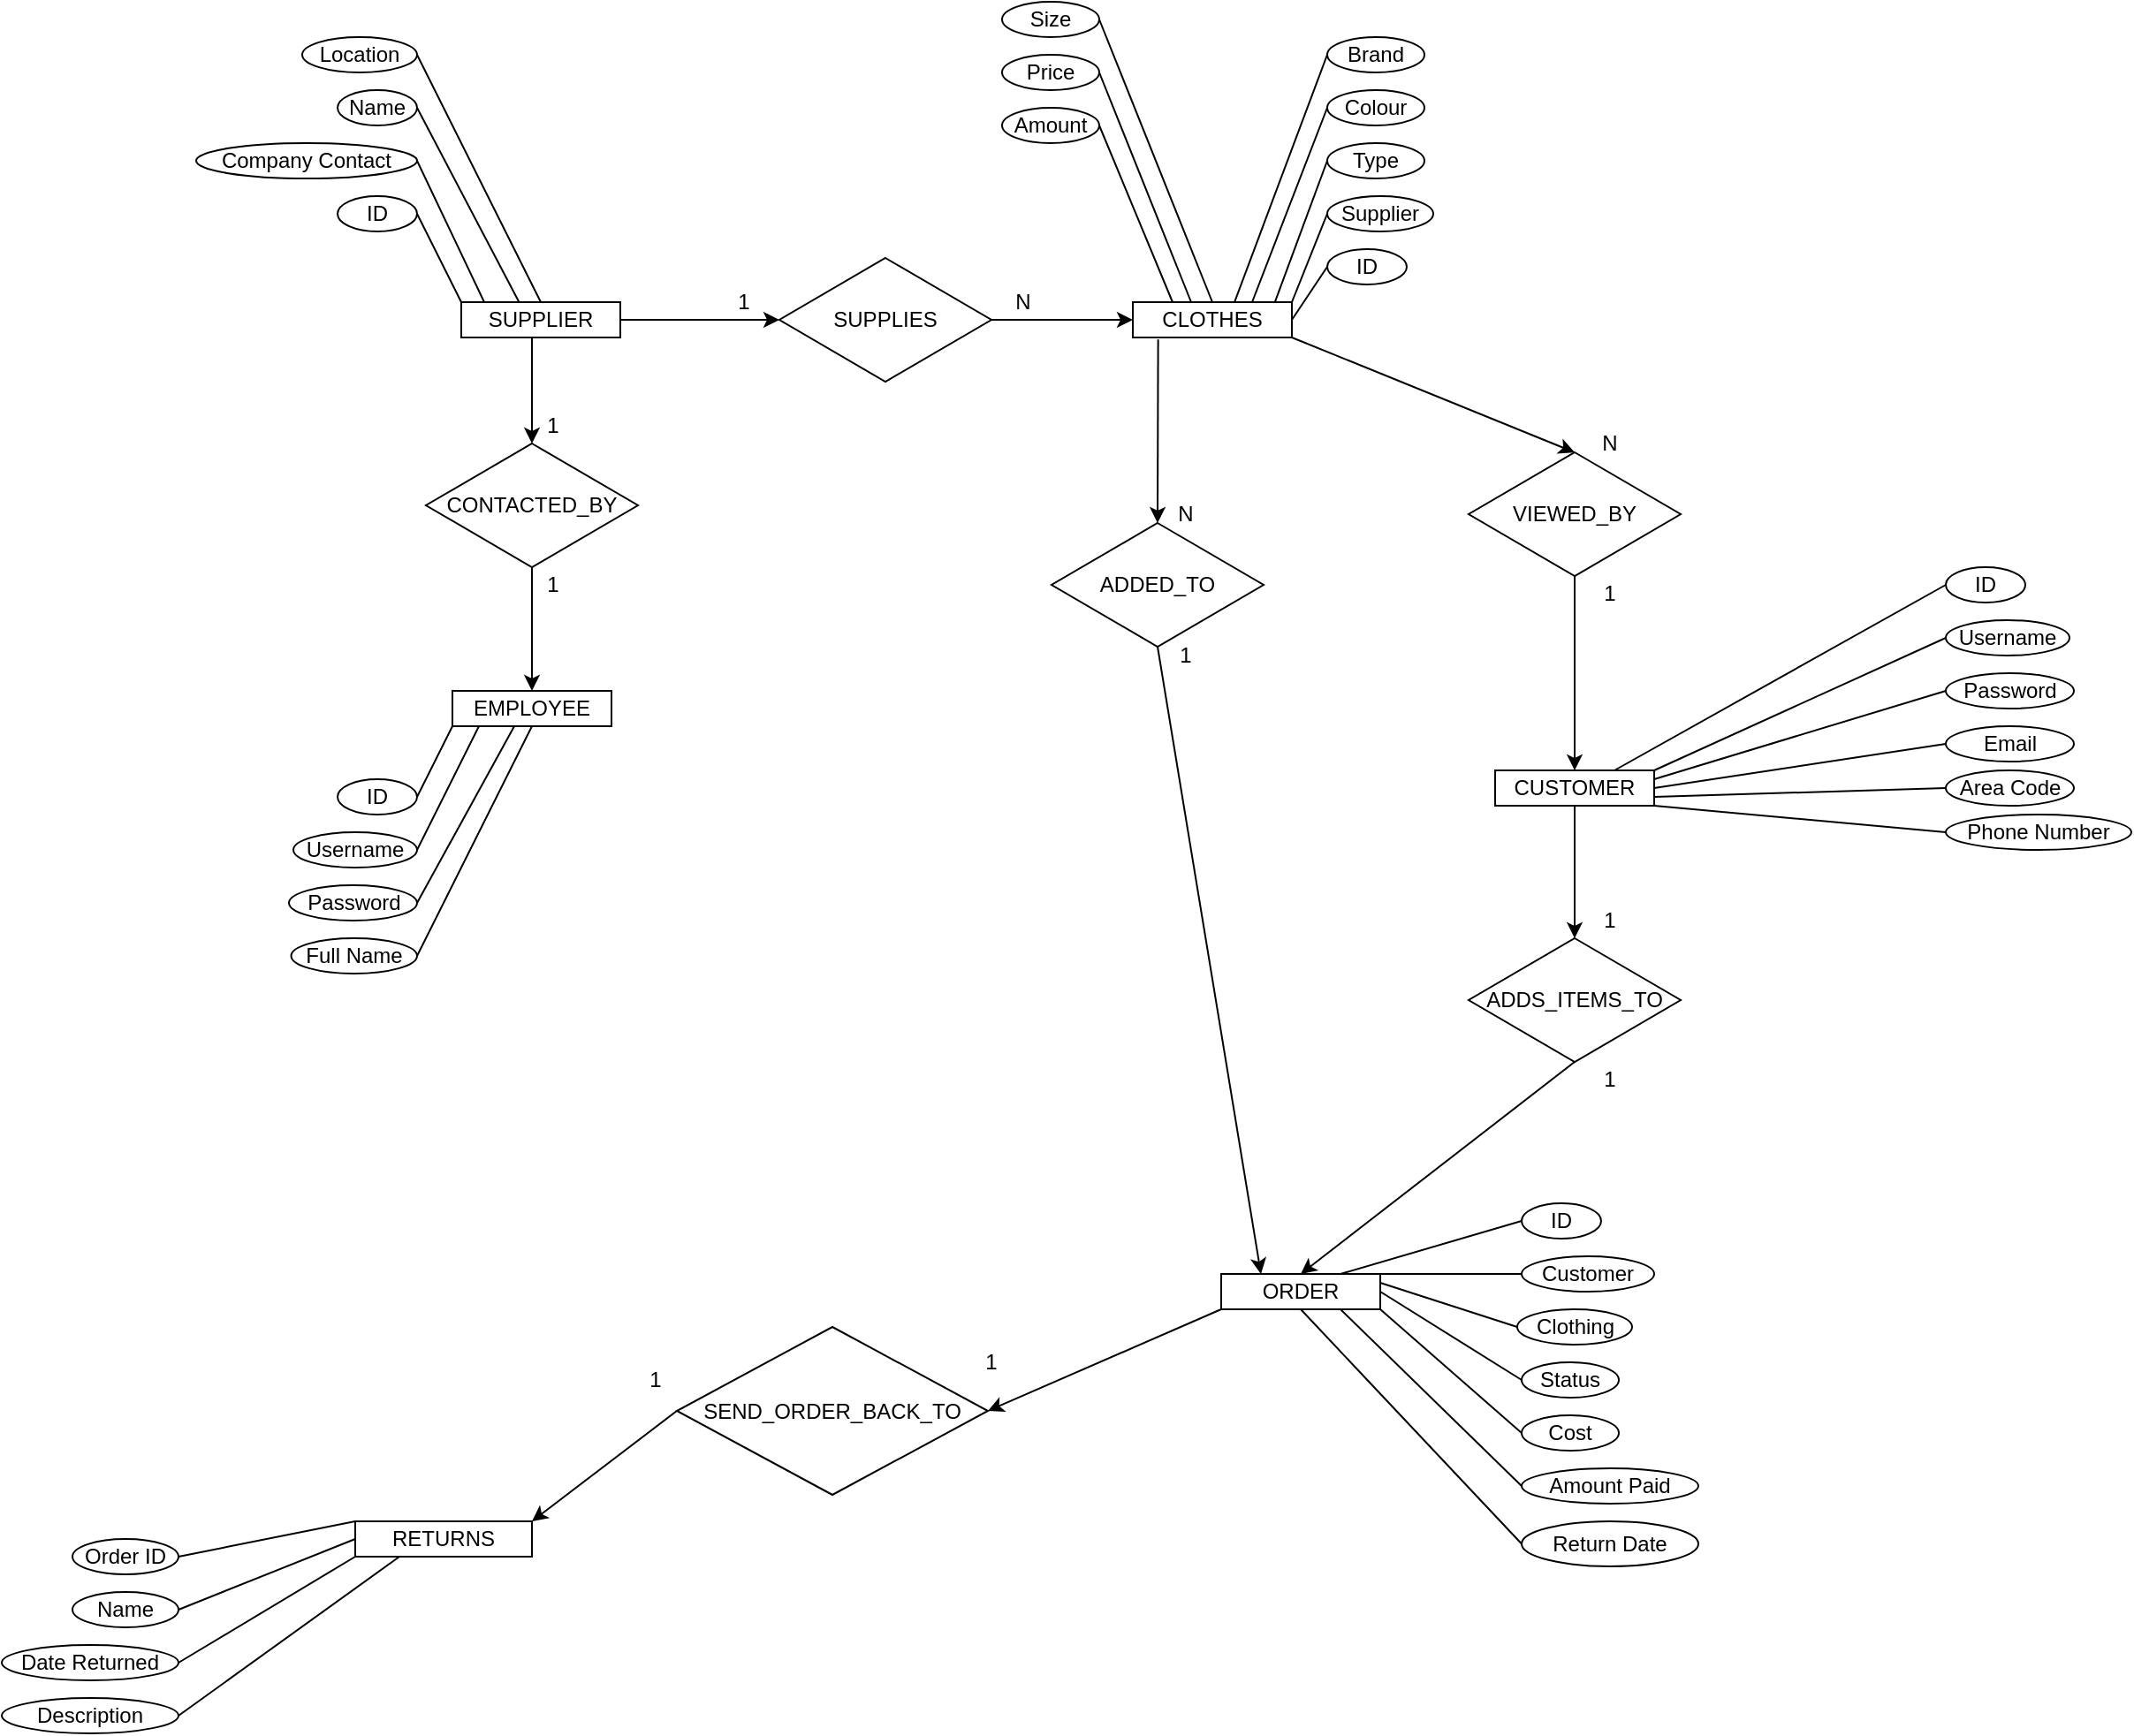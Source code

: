 <mxfile version="14.4.3" type="device"><diagram id="-iYd_mh0M1YZAxOvUS-S" name="Page-1"><mxGraphModel dx="2557" dy="2181" grid="1" gridSize="10" guides="1" tooltips="1" connect="1" arrows="1" fold="1" page="1" pageScale="1" pageWidth="827" pageHeight="1169" math="0" shadow="0"><root><mxCell id="0"/><mxCell id="1" parent="0"/><mxCell id="6qy9V_EAO_yQbu2aulHG-1" value="EMPLOYEE" style="rounded=0;whiteSpace=wrap;html=1;" parent="1" vertex="1"><mxGeometry x="75" y="320" width="90" height="20" as="geometry"/></mxCell><mxCell id="6qy9V_EAO_yQbu2aulHG-13" style="edgeStyle=orthogonalEdgeStyle;rounded=0;orthogonalLoop=1;jettySize=auto;html=1;exitX=0.5;exitY=1;exitDx=0;exitDy=0;" parent="1" source="6qy9V_EAO_yQbu2aulHG-2" target="6qy9V_EAO_yQbu2aulHG-8" edge="1"><mxGeometry relative="1" as="geometry"><Array as="points"><mxPoint x="120" y="120"/></Array></mxGeometry></mxCell><mxCell id="6qy9V_EAO_yQbu2aulHG-2" value="SUPPLIER" style="rounded=0;whiteSpace=wrap;html=1;" parent="1" vertex="1"><mxGeometry x="80" y="100" width="90" height="20" as="geometry"/></mxCell><mxCell id="6qy9V_EAO_yQbu2aulHG-3" value="CUSTOMER" style="rounded=0;whiteSpace=wrap;html=1;" parent="1" vertex="1"><mxGeometry x="665" y="365" width="90" height="20" as="geometry"/></mxCell><mxCell id="6qy9V_EAO_yQbu2aulHG-4" value="ORDER" style="rounded=0;whiteSpace=wrap;html=1;" parent="1" vertex="1"><mxGeometry x="510" y="650" width="90" height="20" as="geometry"/></mxCell><mxCell id="6qy9V_EAO_yQbu2aulHG-5" value="RETURNS" style="rounded=0;whiteSpace=wrap;html=1;" parent="1" vertex="1"><mxGeometry x="20" y="790" width="100" height="20" as="geometry"/></mxCell><mxCell id="6qy9V_EAO_yQbu2aulHG-6" value="CLOTHES" style="rounded=0;whiteSpace=wrap;html=1;" parent="1" vertex="1"><mxGeometry x="460" y="100" width="90" height="20" as="geometry"/></mxCell><mxCell id="6qy9V_EAO_yQbu2aulHG-10" style="edgeStyle=orthogonalEdgeStyle;rounded=0;orthogonalLoop=1;jettySize=auto;html=1;exitX=0.5;exitY=1;exitDx=0;exitDy=0;entryX=0.5;entryY=0;entryDx=0;entryDy=0;" parent="1" source="6qy9V_EAO_yQbu2aulHG-8" target="6qy9V_EAO_yQbu2aulHG-1" edge="1"><mxGeometry relative="1" as="geometry"/></mxCell><mxCell id="6qy9V_EAO_yQbu2aulHG-8" value="CONTACTED_BY" style="rhombus;whiteSpace=wrap;html=1;" parent="1" vertex="1"><mxGeometry x="60" y="180" width="120" height="70" as="geometry"/></mxCell><mxCell id="6qy9V_EAO_yQbu2aulHG-14" value="ID" style="ellipse;whiteSpace=wrap;html=1;" parent="1" vertex="1"><mxGeometry x="10" y="370" width="45" height="20" as="geometry"/></mxCell><mxCell id="6qy9V_EAO_yQbu2aulHG-16" value="Username" style="ellipse;whiteSpace=wrap;html=1;" parent="1" vertex="1"><mxGeometry x="-15" y="400" width="70" height="20" as="geometry"/></mxCell><mxCell id="6qy9V_EAO_yQbu2aulHG-17" value="Password" style="ellipse;whiteSpace=wrap;html=1;" parent="1" vertex="1"><mxGeometry x="-17.5" y="430" width="72.5" height="20" as="geometry"/></mxCell><mxCell id="6qy9V_EAO_yQbu2aulHG-18" value="Full Name" style="ellipse;whiteSpace=wrap;html=1;" parent="1" vertex="1"><mxGeometry x="-16.25" y="460" width="71.25" height="20" as="geometry"/></mxCell><mxCell id="6qy9V_EAO_yQbu2aulHG-23" value="ID" style="ellipse;whiteSpace=wrap;html=1;" parent="1" vertex="1"><mxGeometry x="10" y="40" width="45" height="20" as="geometry"/></mxCell><mxCell id="6qy9V_EAO_yQbu2aulHG-24" value="Company Contact" style="ellipse;whiteSpace=wrap;html=1;" parent="1" vertex="1"><mxGeometry x="-70" y="10" width="125" height="20" as="geometry"/></mxCell><mxCell id="6qy9V_EAO_yQbu2aulHG-25" value="Name" style="ellipse;whiteSpace=wrap;html=1;" parent="1" vertex="1"><mxGeometry x="10" y="-20" width="45" height="20" as="geometry"/></mxCell><mxCell id="6qy9V_EAO_yQbu2aulHG-26" value="Location" style="ellipse;whiteSpace=wrap;html=1;" parent="1" vertex="1"><mxGeometry x="-10" y="-50" width="65" height="20" as="geometry"/></mxCell><mxCell id="6qy9V_EAO_yQbu2aulHG-31" value="SUPPLIES" style="rhombus;whiteSpace=wrap;html=1;" parent="1" vertex="1"><mxGeometry x="260" y="75" width="120" height="70" as="geometry"/></mxCell><mxCell id="6qy9V_EAO_yQbu2aulHG-33" value="" style="endArrow=classic;html=1;entryX=0;entryY=0.5;entryDx=0;entryDy=0;exitX=1;exitY=0.5;exitDx=0;exitDy=0;" parent="1" target="6qy9V_EAO_yQbu2aulHG-31" edge="1" source="6qy9V_EAO_yQbu2aulHG-2"><mxGeometry width="50" height="50" relative="1" as="geometry"><mxPoint x="170" y="100" as="sourcePoint"/><mxPoint x="220" y="50" as="targetPoint"/></mxGeometry></mxCell><mxCell id="6qy9V_EAO_yQbu2aulHG-34" value="1" style="text;html=1;strokeColor=none;fillColor=none;align=center;verticalAlign=middle;whiteSpace=wrap;rounded=0;" parent="1" vertex="1"><mxGeometry x="220" y="90" width="40" height="20" as="geometry"/></mxCell><mxCell id="6qy9V_EAO_yQbu2aulHG-35" value="N" style="text;html=1;strokeColor=none;fillColor=none;align=center;verticalAlign=middle;whiteSpace=wrap;rounded=0;" parent="1" vertex="1"><mxGeometry x="378" y="90" width="40" height="20" as="geometry"/></mxCell><mxCell id="6qy9V_EAO_yQbu2aulHG-36" value="" style="endArrow=classic;html=1;entryX=0;entryY=0.5;entryDx=0;entryDy=0;exitX=1;exitY=0.5;exitDx=0;exitDy=0;entryPerimeter=0;" parent="1" source="6qy9V_EAO_yQbu2aulHG-31" target="6qy9V_EAO_yQbu2aulHG-6" edge="1"><mxGeometry width="50" height="50" relative="1" as="geometry"><mxPoint x="370" y="95" as="sourcePoint"/><mxPoint x="444" y="80" as="targetPoint"/></mxGeometry></mxCell><mxCell id="6qy9V_EAO_yQbu2aulHG-49" value="VIEWED_BY" style="rhombus;whiteSpace=wrap;html=1;" parent="1" vertex="1"><mxGeometry x="650" y="185" width="120" height="70" as="geometry"/></mxCell><mxCell id="6qy9V_EAO_yQbu2aulHG-54" value="ID" style="ellipse;whiteSpace=wrap;html=1;" parent="1" vertex="1"><mxGeometry x="570" y="70" width="45" height="20" as="geometry"/></mxCell><mxCell id="6qy9V_EAO_yQbu2aulHG-55" value="Supplier" style="ellipse;whiteSpace=wrap;html=1;" parent="1" vertex="1"><mxGeometry x="570" y="40" width="60" height="20" as="geometry"/></mxCell><mxCell id="6qy9V_EAO_yQbu2aulHG-60" value="ADDS_ITEMS_TO" style="rhombus;whiteSpace=wrap;html=1;" parent="1" vertex="1"><mxGeometry x="650" y="460" width="120" height="70" as="geometry"/></mxCell><mxCell id="6qy9V_EAO_yQbu2aulHG-64" value="Type" style="ellipse;whiteSpace=wrap;html=1;" parent="1" vertex="1"><mxGeometry x="570" y="10" width="55" height="20" as="geometry"/></mxCell><mxCell id="6qy9V_EAO_yQbu2aulHG-65" value="Colour" style="ellipse;whiteSpace=wrap;html=1;" parent="1" vertex="1"><mxGeometry x="570" y="-20" width="55" height="20" as="geometry"/></mxCell><mxCell id="6qy9V_EAO_yQbu2aulHG-66" value="Brand" style="ellipse;whiteSpace=wrap;html=1;" parent="1" vertex="1"><mxGeometry x="570" y="-50" width="55" height="20" as="geometry"/></mxCell><mxCell id="6qy9V_EAO_yQbu2aulHG-67" value="Size" style="ellipse;whiteSpace=wrap;html=1;" parent="1" vertex="1"><mxGeometry x="386" y="-70" width="55" height="20" as="geometry"/></mxCell><mxCell id="6qy9V_EAO_yQbu2aulHG-68" value="Price" style="ellipse;whiteSpace=wrap;html=1;" parent="1" vertex="1"><mxGeometry x="386" y="-40" width="55" height="20" as="geometry"/></mxCell><mxCell id="6qy9V_EAO_yQbu2aulHG-69" value="Amount" style="ellipse;whiteSpace=wrap;html=1;" parent="1" vertex="1"><mxGeometry x="386" y="-10" width="55" height="20" as="geometry"/></mxCell><mxCell id="6qy9V_EAO_yQbu2aulHG-80" style="edgeStyle=orthogonalEdgeStyle;rounded=0;orthogonalLoop=1;jettySize=auto;html=1;exitX=0.5;exitY=1;exitDx=0;exitDy=0;" parent="1" source="6qy9V_EAO_yQbu2aulHG-5" target="6qy9V_EAO_yQbu2aulHG-5" edge="1"><mxGeometry relative="1" as="geometry"/></mxCell><mxCell id="6qy9V_EAO_yQbu2aulHG-82" value="SEND_ORDER_BACK_TO" style="rhombus;whiteSpace=wrap;html=1;" parent="1" vertex="1"><mxGeometry x="202" y="680" width="176" height="95" as="geometry"/></mxCell><mxCell id="6qy9V_EAO_yQbu2aulHG-83" value="N" style="text;html=1;strokeColor=none;fillColor=none;align=center;verticalAlign=middle;whiteSpace=wrap;rounded=0;" parent="1" vertex="1"><mxGeometry x="710" y="170" width="40" height="20" as="geometry"/></mxCell><mxCell id="6qy9V_EAO_yQbu2aulHG-85" value="1" style="text;html=1;strokeColor=none;fillColor=none;align=center;verticalAlign=middle;whiteSpace=wrap;rounded=0;" parent="1" vertex="1"><mxGeometry x="710" y="255" width="40" height="20" as="geometry"/></mxCell><mxCell id="6qy9V_EAO_yQbu2aulHG-88" value="ID" style="ellipse;whiteSpace=wrap;html=1;" parent="1" vertex="1"><mxGeometry x="920" y="250" width="45" height="20" as="geometry"/></mxCell><mxCell id="6qy9V_EAO_yQbu2aulHG-90" value="Username" style="ellipse;whiteSpace=wrap;html=1;" parent="1" vertex="1"><mxGeometry x="920" y="280" width="70" height="20" as="geometry"/></mxCell><mxCell id="6qy9V_EAO_yQbu2aulHG-91" value="Password" style="ellipse;whiteSpace=wrap;html=1;" parent="1" vertex="1"><mxGeometry x="920" y="310" width="72.5" height="20" as="geometry"/></mxCell><mxCell id="6qy9V_EAO_yQbu2aulHG-92" value="Email" style="ellipse;whiteSpace=wrap;html=1;" parent="1" vertex="1"><mxGeometry x="920" y="340" width="72.5" height="20" as="geometry"/></mxCell><mxCell id="6qy9V_EAO_yQbu2aulHG-93" value="Area Code" style="ellipse;whiteSpace=wrap;html=1;" parent="1" vertex="1"><mxGeometry x="920" y="365" width="72.5" height="20" as="geometry"/></mxCell><mxCell id="6qy9V_EAO_yQbu2aulHG-94" value="Phone Number" style="ellipse;whiteSpace=wrap;html=1;" parent="1" vertex="1"><mxGeometry x="920" y="390" width="105" height="20" as="geometry"/></mxCell><mxCell id="6qy9V_EAO_yQbu2aulHG-102" value="" style="endArrow=none;html=1;entryX=0;entryY=0.5;entryDx=0;entryDy=0;exitX=0.75;exitY=0;exitDx=0;exitDy=0;" parent="1" source="6qy9V_EAO_yQbu2aulHG-3" target="6qy9V_EAO_yQbu2aulHG-88" edge="1"><mxGeometry width="50" height="50" relative="1" as="geometry"><mxPoint x="400" y="340" as="sourcePoint"/><mxPoint x="450" y="290" as="targetPoint"/></mxGeometry></mxCell><mxCell id="6qy9V_EAO_yQbu2aulHG-103" value="" style="endArrow=none;html=1;entryX=0;entryY=0.5;entryDx=0;entryDy=0;exitX=1;exitY=0;exitDx=0;exitDy=0;" parent="1" source="6qy9V_EAO_yQbu2aulHG-3" target="6qy9V_EAO_yQbu2aulHG-90" edge="1"><mxGeometry width="50" height="50" relative="1" as="geometry"><mxPoint x="537.5" y="300" as="sourcePoint"/><mxPoint x="635" y="240" as="targetPoint"/></mxGeometry></mxCell><mxCell id="6qy9V_EAO_yQbu2aulHG-105" value="" style="endArrow=none;html=1;entryX=0;entryY=0.5;entryDx=0;entryDy=0;exitX=1;exitY=0.25;exitDx=0;exitDy=0;" parent="1" source="6qy9V_EAO_yQbu2aulHG-3" target="6qy9V_EAO_yQbu2aulHG-91" edge="1"><mxGeometry width="50" height="50" relative="1" as="geometry"><mxPoint x="547.5" y="310" as="sourcePoint"/><mxPoint x="645" y="250" as="targetPoint"/></mxGeometry></mxCell><mxCell id="6qy9V_EAO_yQbu2aulHG-106" value="" style="endArrow=none;html=1;entryX=0;entryY=0.5;entryDx=0;entryDy=0;exitX=1;exitY=0.5;exitDx=0;exitDy=0;" parent="1" source="6qy9V_EAO_yQbu2aulHG-3" target="6qy9V_EAO_yQbu2aulHG-92" edge="1"><mxGeometry width="50" height="50" relative="1" as="geometry"><mxPoint x="557.5" y="320" as="sourcePoint"/><mxPoint x="655" y="260" as="targetPoint"/></mxGeometry></mxCell><mxCell id="6qy9V_EAO_yQbu2aulHG-107" value="" style="endArrow=none;html=1;entryX=0;entryY=0.5;entryDx=0;entryDy=0;exitX=1;exitY=0.75;exitDx=0;exitDy=0;" parent="1" source="6qy9V_EAO_yQbu2aulHG-3" target="6qy9V_EAO_yQbu2aulHG-93" edge="1"><mxGeometry width="50" height="50" relative="1" as="geometry"><mxPoint x="567.5" y="330" as="sourcePoint"/><mxPoint x="665" y="270" as="targetPoint"/></mxGeometry></mxCell><mxCell id="6qy9V_EAO_yQbu2aulHG-108" value="" style="endArrow=none;html=1;entryX=0;entryY=0.5;entryDx=0;entryDy=0;exitX=1;exitY=1;exitDx=0;exitDy=0;" parent="1" source="6qy9V_EAO_yQbu2aulHG-3" target="6qy9V_EAO_yQbu2aulHG-94" edge="1"><mxGeometry width="50" height="50" relative="1" as="geometry"><mxPoint x="577.5" y="340" as="sourcePoint"/><mxPoint x="675" y="280" as="targetPoint"/></mxGeometry></mxCell><mxCell id="6qy9V_EAO_yQbu2aulHG-109" value="" style="endArrow=none;html=1;exitX=1;exitY=0.5;exitDx=0;exitDy=0;entryX=0;entryY=1;entryDx=0;entryDy=0;" parent="1" source="6qy9V_EAO_yQbu2aulHG-14" target="6qy9V_EAO_yQbu2aulHG-1" edge="1"><mxGeometry width="50" height="50" relative="1" as="geometry"><mxPoint x="80" y="405" as="sourcePoint"/><mxPoint x="130" y="355" as="targetPoint"/></mxGeometry></mxCell><mxCell id="6qy9V_EAO_yQbu2aulHG-110" value="" style="endArrow=none;html=1;exitX=1;exitY=0.5;exitDx=0;exitDy=0;" parent="1" source="6qy9V_EAO_yQbu2aulHG-16" edge="1"><mxGeometry width="50" height="50" relative="1" as="geometry"><mxPoint x="65" y="390" as="sourcePoint"/><mxPoint x="90" y="340" as="targetPoint"/></mxGeometry></mxCell><mxCell id="6qy9V_EAO_yQbu2aulHG-111" value="" style="endArrow=none;html=1;exitX=1;exitY=0.5;exitDx=0;exitDy=0;entryX=0.389;entryY=1;entryDx=0;entryDy=0;entryPerimeter=0;" parent="1" source="6qy9V_EAO_yQbu2aulHG-17" target="6qy9V_EAO_yQbu2aulHG-1" edge="1"><mxGeometry width="50" height="50" relative="1" as="geometry"><mxPoint x="75" y="400" as="sourcePoint"/><mxPoint x="95" y="360" as="targetPoint"/></mxGeometry></mxCell><mxCell id="6qy9V_EAO_yQbu2aulHG-112" value="" style="endArrow=none;html=1;exitX=1;exitY=0.5;exitDx=0;exitDy=0;entryX=0.5;entryY=1;entryDx=0;entryDy=0;" parent="1" source="6qy9V_EAO_yQbu2aulHG-18" target="6qy9V_EAO_yQbu2aulHG-1" edge="1"><mxGeometry width="50" height="50" relative="1" as="geometry"><mxPoint x="85" y="410" as="sourcePoint"/><mxPoint x="105" y="370" as="targetPoint"/></mxGeometry></mxCell><mxCell id="6qy9V_EAO_yQbu2aulHG-113" value="" style="endArrow=none;html=1;exitX=1;exitY=0.5;exitDx=0;exitDy=0;entryX=0;entryY=0;entryDx=0;entryDy=0;" parent="1" source="6qy9V_EAO_yQbu2aulHG-23" target="6qy9V_EAO_yQbu2aulHG-2" edge="1"><mxGeometry width="50" height="50" relative="1" as="geometry"><mxPoint x="110" y="75" as="sourcePoint"/><mxPoint x="160" y="25" as="targetPoint"/></mxGeometry></mxCell><mxCell id="6qy9V_EAO_yQbu2aulHG-114" value="" style="endArrow=none;html=1;exitX=1;exitY=0.5;exitDx=0;exitDy=0;" parent="1" source="6qy9V_EAO_yQbu2aulHG-24" edge="1"><mxGeometry width="50" height="50" relative="1" as="geometry"><mxPoint x="75" y="40" as="sourcePoint"/><mxPoint x="93" y="100" as="targetPoint"/></mxGeometry></mxCell><mxCell id="6qy9V_EAO_yQbu2aulHG-115" value="" style="endArrow=none;html=1;exitX=1;exitY=0.5;exitDx=0;exitDy=0;entryX=0.365;entryY=0.014;entryDx=0;entryDy=0;entryPerimeter=0;" parent="1" source="6qy9V_EAO_yQbu2aulHG-25" target="6qy9V_EAO_yQbu2aulHG-2" edge="1"><mxGeometry width="50" height="50" relative="1" as="geometry"><mxPoint x="75" y="5" as="sourcePoint"/><mxPoint x="113" y="85" as="targetPoint"/></mxGeometry></mxCell><mxCell id="6qy9V_EAO_yQbu2aulHG-116" value="" style="endArrow=none;html=1;exitX=1;exitY=0.5;exitDx=0;exitDy=0;entryX=0.5;entryY=0;entryDx=0;entryDy=0;" parent="1" source="6qy9V_EAO_yQbu2aulHG-26" target="6qy9V_EAO_yQbu2aulHG-2" edge="1"><mxGeometry width="50" height="50" relative="1" as="geometry"><mxPoint x="82" y="-30" as="sourcePoint"/><mxPoint x="120" y="50" as="targetPoint"/></mxGeometry></mxCell><mxCell id="6qy9V_EAO_yQbu2aulHG-118" value="" style="endArrow=none;html=1;entryX=0;entryY=0.5;entryDx=0;entryDy=0;exitX=1;exitY=0.5;exitDx=0;exitDy=0;" parent="1" source="6qy9V_EAO_yQbu2aulHG-6" target="6qy9V_EAO_yQbu2aulHG-54" edge="1"><mxGeometry width="50" height="50" relative="1" as="geometry"><mxPoint x="490" y="90" as="sourcePoint"/><mxPoint x="540" y="40" as="targetPoint"/></mxGeometry></mxCell><mxCell id="6qy9V_EAO_yQbu2aulHG-120" value="" style="endArrow=none;html=1;entryX=0;entryY=0.5;entryDx=0;entryDy=0;" parent="1" target="6qy9V_EAO_yQbu2aulHG-55" edge="1"><mxGeometry width="50" height="50" relative="1" as="geometry"><mxPoint x="550" y="100" as="sourcePoint"/><mxPoint x="580" y="90" as="targetPoint"/></mxGeometry></mxCell><mxCell id="6qy9V_EAO_yQbu2aulHG-121" value="" style="endArrow=none;html=1;entryX=0;entryY=0.5;entryDx=0;entryDy=0;exitX=0.892;exitY=0.014;exitDx=0;exitDy=0;exitPerimeter=0;" parent="1" source="6qy9V_EAO_yQbu2aulHG-6" target="6qy9V_EAO_yQbu2aulHG-64" edge="1"><mxGeometry width="50" height="50" relative="1" as="geometry"><mxPoint x="570" y="130" as="sourcePoint"/><mxPoint x="590" y="100" as="targetPoint"/></mxGeometry></mxCell><mxCell id="6qy9V_EAO_yQbu2aulHG-122" value="" style="endArrow=none;html=1;entryX=0;entryY=0.5;entryDx=0;entryDy=0;exitX=0.75;exitY=0;exitDx=0;exitDy=0;" parent="1" source="6qy9V_EAO_yQbu2aulHG-6" target="6qy9V_EAO_yQbu2aulHG-65" edge="1"><mxGeometry width="50" height="50" relative="1" as="geometry"><mxPoint x="580" y="140" as="sourcePoint"/><mxPoint x="600" y="110" as="targetPoint"/></mxGeometry></mxCell><mxCell id="6qy9V_EAO_yQbu2aulHG-123" value="" style="endArrow=none;html=1;entryX=0;entryY=0.5;entryDx=0;entryDy=0;exitX=0.638;exitY=0.014;exitDx=0;exitDy=0;exitPerimeter=0;" parent="1" source="6qy9V_EAO_yQbu2aulHG-6" target="6qy9V_EAO_yQbu2aulHG-66" edge="1"><mxGeometry width="50" height="50" relative="1" as="geometry"><mxPoint x="590" y="150" as="sourcePoint"/><mxPoint x="610" y="120" as="targetPoint"/></mxGeometry></mxCell><mxCell id="6qy9V_EAO_yQbu2aulHG-124" value="" style="endArrow=none;html=1;entryX=1;entryY=0.5;entryDx=0;entryDy=0;exitX=0.5;exitY=0;exitDx=0;exitDy=0;" parent="1" source="6qy9V_EAO_yQbu2aulHG-6" target="6qy9V_EAO_yQbu2aulHG-67" edge="1"><mxGeometry width="50" height="50" relative="1" as="geometry"><mxPoint x="600" y="160" as="sourcePoint"/><mxPoint x="620" y="130" as="targetPoint"/></mxGeometry></mxCell><mxCell id="6qy9V_EAO_yQbu2aulHG-125" value="" style="endArrow=none;html=1;entryX=1;entryY=0.5;entryDx=0;entryDy=0;" parent="1" target="6qy9V_EAO_yQbu2aulHG-68" edge="1"><mxGeometry width="50" height="50" relative="1" as="geometry"><mxPoint x="493" y="100" as="sourcePoint"/><mxPoint x="630" y="140" as="targetPoint"/></mxGeometry></mxCell><mxCell id="6qy9V_EAO_yQbu2aulHG-126" value="" style="endArrow=none;html=1;entryX=1;entryY=0.5;entryDx=0;entryDy=0;exitX=0.25;exitY=0;exitDx=0;exitDy=0;" parent="1" source="6qy9V_EAO_yQbu2aulHG-6" target="6qy9V_EAO_yQbu2aulHG-69" edge="1"><mxGeometry width="50" height="50" relative="1" as="geometry"><mxPoint x="620" y="180" as="sourcePoint"/><mxPoint x="640" y="150" as="targetPoint"/></mxGeometry></mxCell><mxCell id="6qy9V_EAO_yQbu2aulHG-127" value="ID" style="ellipse;whiteSpace=wrap;html=1;" parent="1" vertex="1"><mxGeometry x="680" y="610" width="45" height="20" as="geometry"/></mxCell><mxCell id="6qy9V_EAO_yQbu2aulHG-130" value="Customer" style="ellipse;whiteSpace=wrap;html=1;" parent="1" vertex="1"><mxGeometry x="680" y="640" width="75" height="20" as="geometry"/></mxCell><mxCell id="6qy9V_EAO_yQbu2aulHG-131" value="Clothing" style="ellipse;whiteSpace=wrap;html=1;" parent="1" vertex="1"><mxGeometry x="677.5" y="670" width="65" height="20" as="geometry"/></mxCell><mxCell id="6qy9V_EAO_yQbu2aulHG-132" value="Status" style="ellipse;whiteSpace=wrap;html=1;" parent="1" vertex="1"><mxGeometry x="680" y="700" width="55" height="20" as="geometry"/></mxCell><mxCell id="6qy9V_EAO_yQbu2aulHG-133" value="Amount Paid" style="ellipse;whiteSpace=wrap;html=1;" parent="1" vertex="1"><mxGeometry x="680" y="760" width="100" height="20" as="geometry"/></mxCell><mxCell id="6qy9V_EAO_yQbu2aulHG-135" value="Return Date" style="ellipse;whiteSpace=wrap;html=1;" parent="1" vertex="1"><mxGeometry x="680" y="790" width="100" height="25.5" as="geometry"/></mxCell><mxCell id="6qy9V_EAO_yQbu2aulHG-137" value="" style="endArrow=none;html=1;entryX=0;entryY=0.5;entryDx=0;entryDy=0;exitX=0.75;exitY=0;exitDx=0;exitDy=0;" parent="1" source="6qy9V_EAO_yQbu2aulHG-4" target="6qy9V_EAO_yQbu2aulHG-127" edge="1"><mxGeometry width="50" height="50" relative="1" as="geometry"><mxPoint x="590" y="650" as="sourcePoint"/><mxPoint x="450" y="280" as="targetPoint"/></mxGeometry></mxCell><mxCell id="6qy9V_EAO_yQbu2aulHG-138" value="" style="endArrow=none;html=1;entryX=0;entryY=0.5;entryDx=0;entryDy=0;exitX=1;exitY=0;exitDx=0;exitDy=0;" parent="1" source="6qy9V_EAO_yQbu2aulHG-4" target="6qy9V_EAO_yQbu2aulHG-130" edge="1"><mxGeometry width="50" height="50" relative="1" as="geometry"><mxPoint x="537.5" y="490" as="sourcePoint"/><mxPoint x="610.0" y="450" as="targetPoint"/></mxGeometry></mxCell><mxCell id="6qy9V_EAO_yQbu2aulHG-139" value="" style="endArrow=none;html=1;entryX=0;entryY=0.5;entryDx=0;entryDy=0;exitX=1;exitY=0.25;exitDx=0;exitDy=0;" parent="1" source="6qy9V_EAO_yQbu2aulHG-4" target="6qy9V_EAO_yQbu2aulHG-131" edge="1"><mxGeometry width="50" height="50" relative="1" as="geometry"><mxPoint x="547.5" y="500" as="sourcePoint"/><mxPoint x="620.0" y="460" as="targetPoint"/></mxGeometry></mxCell><mxCell id="6qy9V_EAO_yQbu2aulHG-140" value="" style="endArrow=none;html=1;entryX=0;entryY=0.5;entryDx=0;entryDy=0;exitX=1;exitY=0.5;exitDx=0;exitDy=0;" parent="1" source="6qy9V_EAO_yQbu2aulHG-4" target="6qy9V_EAO_yQbu2aulHG-132" edge="1"><mxGeometry width="50" height="50" relative="1" as="geometry"><mxPoint x="557.5" y="510" as="sourcePoint"/><mxPoint x="630.0" y="470" as="targetPoint"/></mxGeometry></mxCell><mxCell id="6qy9V_EAO_yQbu2aulHG-142" value="" style="endArrow=none;html=1;entryX=0;entryY=0.5;entryDx=0;entryDy=0;exitX=0.75;exitY=1;exitDx=0;exitDy=0;" parent="1" source="6qy9V_EAO_yQbu2aulHG-4" target="6qy9V_EAO_yQbu2aulHG-133" edge="1"><mxGeometry width="50" height="50" relative="1" as="geometry"><mxPoint x="567.5" y="520" as="sourcePoint"/><mxPoint x="640.0" y="480" as="targetPoint"/></mxGeometry></mxCell><mxCell id="6qy9V_EAO_yQbu2aulHG-143" value="" style="endArrow=none;html=1;entryX=0;entryY=0.5;entryDx=0;entryDy=0;exitX=0.5;exitY=1;exitDx=0;exitDy=0;" parent="1" source="6qy9V_EAO_yQbu2aulHG-4" target="6qy9V_EAO_yQbu2aulHG-135" edge="1"><mxGeometry width="50" height="50" relative="1" as="geometry"><mxPoint x="577.5" y="530" as="sourcePoint"/><mxPoint x="650.0" y="490" as="targetPoint"/></mxGeometry></mxCell><mxCell id="6qy9V_EAO_yQbu2aulHG-144" value="Order ID" style="ellipse;whiteSpace=wrap;html=1;" parent="1" vertex="1"><mxGeometry x="-140" y="800" width="60" height="20" as="geometry"/></mxCell><mxCell id="6qy9V_EAO_yQbu2aulHG-145" value="Name" style="ellipse;whiteSpace=wrap;html=1;" parent="1" vertex="1"><mxGeometry x="-140" y="830" width="60" height="20" as="geometry"/></mxCell><mxCell id="6qy9V_EAO_yQbu2aulHG-146" value="Date Returned" style="ellipse;whiteSpace=wrap;html=1;" parent="1" vertex="1"><mxGeometry x="-180" y="860" width="100" height="20" as="geometry"/></mxCell><mxCell id="6qy9V_EAO_yQbu2aulHG-147" value="" style="endArrow=none;html=1;exitX=1;exitY=0.5;exitDx=0;exitDy=0;entryX=0;entryY=0;entryDx=0;entryDy=0;" parent="1" source="6qy9V_EAO_yQbu2aulHG-144" target="6qy9V_EAO_yQbu2aulHG-5" edge="1"><mxGeometry width="50" height="50" relative="1" as="geometry"><mxPoint x="400" y="320" as="sourcePoint"/><mxPoint x="450" y="270" as="targetPoint"/></mxGeometry></mxCell><mxCell id="6qy9V_EAO_yQbu2aulHG-148" value="" style="endArrow=none;html=1;exitX=1;exitY=0.5;exitDx=0;exitDy=0;entryX=0;entryY=0.5;entryDx=0;entryDy=0;" parent="1" source="6qy9V_EAO_yQbu2aulHG-145" target="6qy9V_EAO_yQbu2aulHG-5" edge="1"><mxGeometry width="50" height="50" relative="1" as="geometry"><mxPoint x="-40" y="595" as="sourcePoint"/><mxPoint x="-10" y="650" as="targetPoint"/></mxGeometry></mxCell><mxCell id="6qy9V_EAO_yQbu2aulHG-149" value="" style="endArrow=none;html=1;exitX=1;exitY=0.5;exitDx=0;exitDy=0;entryX=0;entryY=1;entryDx=0;entryDy=0;" parent="1" source="6qy9V_EAO_yQbu2aulHG-146" target="6qy9V_EAO_yQbu2aulHG-5" edge="1"><mxGeometry width="50" height="50" relative="1" as="geometry"><mxPoint x="-30" y="605" as="sourcePoint"/><mxPoint x="20" y="640" as="targetPoint"/></mxGeometry></mxCell><mxCell id="6qy9V_EAO_yQbu2aulHG-152" value="1" style="text;html=1;strokeColor=none;fillColor=none;align=center;verticalAlign=middle;whiteSpace=wrap;rounded=0;" parent="1" vertex="1"><mxGeometry x="360" y="690" width="40" height="20" as="geometry"/></mxCell><mxCell id="6qy9V_EAO_yQbu2aulHG-153" value="1" style="text;html=1;strokeColor=none;fillColor=none;align=center;verticalAlign=middle;whiteSpace=wrap;rounded=0;" parent="1" vertex="1"><mxGeometry x="170" y="700" width="40" height="20" as="geometry"/></mxCell><mxCell id="DE3hFDMISca8GQSMNldw-4" value="ADDED_TO" style="rhombus;whiteSpace=wrap;html=1;" parent="1" vertex="1"><mxGeometry x="414" y="225" width="120" height="70" as="geometry"/></mxCell><mxCell id="DE3hFDMISca8GQSMNldw-8" value="" style="endArrow=classic;html=1;entryX=0.5;entryY=0;entryDx=0;entryDy=0;exitX=1;exitY=1;exitDx=0;exitDy=0;" parent="1" source="6qy9V_EAO_yQbu2aulHG-6" target="6qy9V_EAO_yQbu2aulHG-49" edge="1"><mxGeometry width="50" height="50" relative="1" as="geometry"><mxPoint x="492.5" y="130" as="sourcePoint"/><mxPoint x="404" y="305" as="targetPoint"/></mxGeometry></mxCell><mxCell id="DE3hFDMISca8GQSMNldw-9" value="" style="endArrow=classic;html=1;exitX=0.5;exitY=1;exitDx=0;exitDy=0;entryX=0.5;entryY=0;entryDx=0;entryDy=0;" parent="1" source="6qy9V_EAO_yQbu2aulHG-49" target="6qy9V_EAO_yQbu2aulHG-3" edge="1"><mxGeometry width="50" height="50" relative="1" as="geometry"><mxPoint x="560" y="130" as="sourcePoint"/><mxPoint x="710" y="380" as="targetPoint"/></mxGeometry></mxCell><mxCell id="DE3hFDMISca8GQSMNldw-13" value="" style="endArrow=classic;html=1;entryX=0.5;entryY=0;entryDx=0;entryDy=0;exitX=0.159;exitY=1.056;exitDx=0;exitDy=0;exitPerimeter=0;" parent="1" source="6qy9V_EAO_yQbu2aulHG-6" target="DE3hFDMISca8GQSMNldw-4" edge="1"><mxGeometry width="50" height="50" relative="1" as="geometry"><mxPoint x="560" y="130" as="sourcePoint"/><mxPoint x="730" y="240" as="targetPoint"/></mxGeometry></mxCell><mxCell id="DE3hFDMISca8GQSMNldw-15" value="" style="endArrow=classic;html=1;exitX=0.5;exitY=1;exitDx=0;exitDy=0;entryX=0.5;entryY=0;entryDx=0;entryDy=0;" parent="1" source="6qy9V_EAO_yQbu2aulHG-3" target="6qy9V_EAO_yQbu2aulHG-60" edge="1"><mxGeometry width="50" height="50" relative="1" as="geometry"><mxPoint x="730" y="310" as="sourcePoint"/><mxPoint x="720" y="440" as="targetPoint"/></mxGeometry></mxCell><mxCell id="DE3hFDMISca8GQSMNldw-16" value="" style="endArrow=classic;html=1;exitX=0.5;exitY=1;exitDx=0;exitDy=0;entryX=0.5;entryY=0;entryDx=0;entryDy=0;" parent="1" source="6qy9V_EAO_yQbu2aulHG-60" target="6qy9V_EAO_yQbu2aulHG-4" edge="1"><mxGeometry width="50" height="50" relative="1" as="geometry"><mxPoint x="697.5" y="460" as="sourcePoint"/><mxPoint x="680" y="540" as="targetPoint"/></mxGeometry></mxCell><mxCell id="DE3hFDMISca8GQSMNldw-20" value="" style="endArrow=classic;html=1;exitX=0;exitY=1;exitDx=0;exitDy=0;entryX=1;entryY=0.5;entryDx=0;entryDy=0;" parent="1" source="6qy9V_EAO_yQbu2aulHG-4" target="6qy9V_EAO_yQbu2aulHG-82" edge="1"><mxGeometry width="50" height="50" relative="1" as="geometry"><mxPoint x="680" y="610" as="sourcePoint"/><mxPoint x="506.5" y="760" as="targetPoint"/></mxGeometry></mxCell><mxCell id="DE3hFDMISca8GQSMNldw-21" value="" style="endArrow=classic;html=1;exitX=0;exitY=0.5;exitDx=0;exitDy=0;entryX=1;entryY=0;entryDx=0;entryDy=0;" parent="1" source="6qy9V_EAO_yQbu2aulHG-82" target="6qy9V_EAO_yQbu2aulHG-5" edge="1"><mxGeometry width="50" height="50" relative="1" as="geometry"><mxPoint x="439" y="780" as="sourcePoint"/><mxPoint x="338" y="817.5" as="targetPoint"/></mxGeometry></mxCell><mxCell id="DE3hFDMISca8GQSMNldw-22" value="1" style="text;html=1;strokeColor=none;fillColor=none;align=center;verticalAlign=middle;whiteSpace=wrap;rounded=0;" parent="1" vertex="1"><mxGeometry x="710" y="440" width="40" height="20" as="geometry"/></mxCell><mxCell id="DE3hFDMISca8GQSMNldw-23" value="1" style="text;html=1;strokeColor=none;fillColor=none;align=center;verticalAlign=middle;whiteSpace=wrap;rounded=0;" parent="1" vertex="1"><mxGeometry x="710" y="530" width="40" height="20" as="geometry"/></mxCell><mxCell id="DE3hFDMISca8GQSMNldw-24" value="N" style="text;html=1;strokeColor=none;fillColor=none;align=center;verticalAlign=middle;whiteSpace=wrap;rounded=0;" parent="1" vertex="1"><mxGeometry x="470" y="210" width="40" height="20" as="geometry"/></mxCell><mxCell id="DE3hFDMISca8GQSMNldw-25" value="1" style="text;html=1;strokeColor=none;fillColor=none;align=center;verticalAlign=middle;whiteSpace=wrap;rounded=0;" parent="1" vertex="1"><mxGeometry x="470" y="290" width="40" height="20" as="geometry"/></mxCell><mxCell id="DE3hFDMISca8GQSMNldw-27" value="1" style="text;html=1;strokeColor=none;fillColor=none;align=center;verticalAlign=middle;whiteSpace=wrap;rounded=0;" parent="1" vertex="1"><mxGeometry x="112" y="250" width="40" height="20" as="geometry"/></mxCell><mxCell id="DE3hFDMISca8GQSMNldw-28" value="1" style="text;html=1;strokeColor=none;fillColor=none;align=center;verticalAlign=middle;whiteSpace=wrap;rounded=0;" parent="1" vertex="1"><mxGeometry x="112" y="160" width="40" height="20" as="geometry"/></mxCell><mxCell id="9-g5MTBR04GuRVNNGelQ-7" value="" style="endArrow=classic;html=1;entryX=0.25;entryY=0;entryDx=0;entryDy=0;exitX=0.5;exitY=1;exitDx=0;exitDy=0;" parent="1" source="DE3hFDMISca8GQSMNldw-4" target="6qy9V_EAO_yQbu2aulHG-4" edge="1"><mxGeometry width="50" height="50" relative="1" as="geometry"><mxPoint x="560" y="130" as="sourcePoint"/><mxPoint x="720" y="195" as="targetPoint"/></mxGeometry></mxCell><mxCell id="9-g5MTBR04GuRVNNGelQ-12" value="Description" style="ellipse;whiteSpace=wrap;html=1;" parent="1" vertex="1"><mxGeometry x="-180" y="890" width="100" height="20" as="geometry"/></mxCell><mxCell id="9-g5MTBR04GuRVNNGelQ-13" value="" style="endArrow=none;html=1;exitX=1;exitY=0.5;exitDx=0;exitDy=0;entryX=0.25;entryY=1;entryDx=0;entryDy=0;" parent="1" source="9-g5MTBR04GuRVNNGelQ-12" target="6qy9V_EAO_yQbu2aulHG-5" edge="1"><mxGeometry width="50" height="50" relative="1" as="geometry"><mxPoint x="-70.0" y="880.0" as="sourcePoint"/><mxPoint x="30" y="820.0" as="targetPoint"/></mxGeometry></mxCell><mxCell id="9-g5MTBR04GuRVNNGelQ-14" value="Cost" style="ellipse;whiteSpace=wrap;html=1;" parent="1" vertex="1"><mxGeometry x="680" y="730" width="55" height="20" as="geometry"/></mxCell><mxCell id="9-g5MTBR04GuRVNNGelQ-17" value="" style="endArrow=none;html=1;entryX=0;entryY=0.5;entryDx=0;entryDy=0;exitX=1;exitY=1;exitDx=0;exitDy=0;" parent="1" source="6qy9V_EAO_yQbu2aulHG-4" target="9-g5MTBR04GuRVNNGelQ-14" edge="1"><mxGeometry width="50" height="50" relative="1" as="geometry"><mxPoint x="587.5" y="680" as="sourcePoint"/><mxPoint x="690" y="780" as="targetPoint"/></mxGeometry></mxCell></root></mxGraphModel></diagram></mxfile>